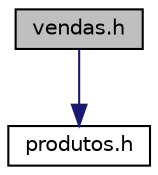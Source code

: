 digraph "vendas.h"
{
 // LATEX_PDF_SIZE
  edge [fontname="Helvetica",fontsize="10",labelfontname="Helvetica",labelfontsize="10"];
  node [fontname="Helvetica",fontsize="10",shape=record];
  Node1 [label="vendas.h",height=0.2,width=0.4,color="black", fillcolor="grey75", style="filled", fontcolor="black",tooltip="Declaração de funções utilizadas para manipular vendas."];
  Node1 -> Node2 [color="midnightblue",fontsize="10",style="solid",fontname="Helvetica"];
  Node2 [label="produtos.h",height=0.2,width=0.4,color="black", fillcolor="white", style="filled",URL="$produtos_8h.html",tooltip="Declaração de funções utilizadas para manipular produtos."];
}
